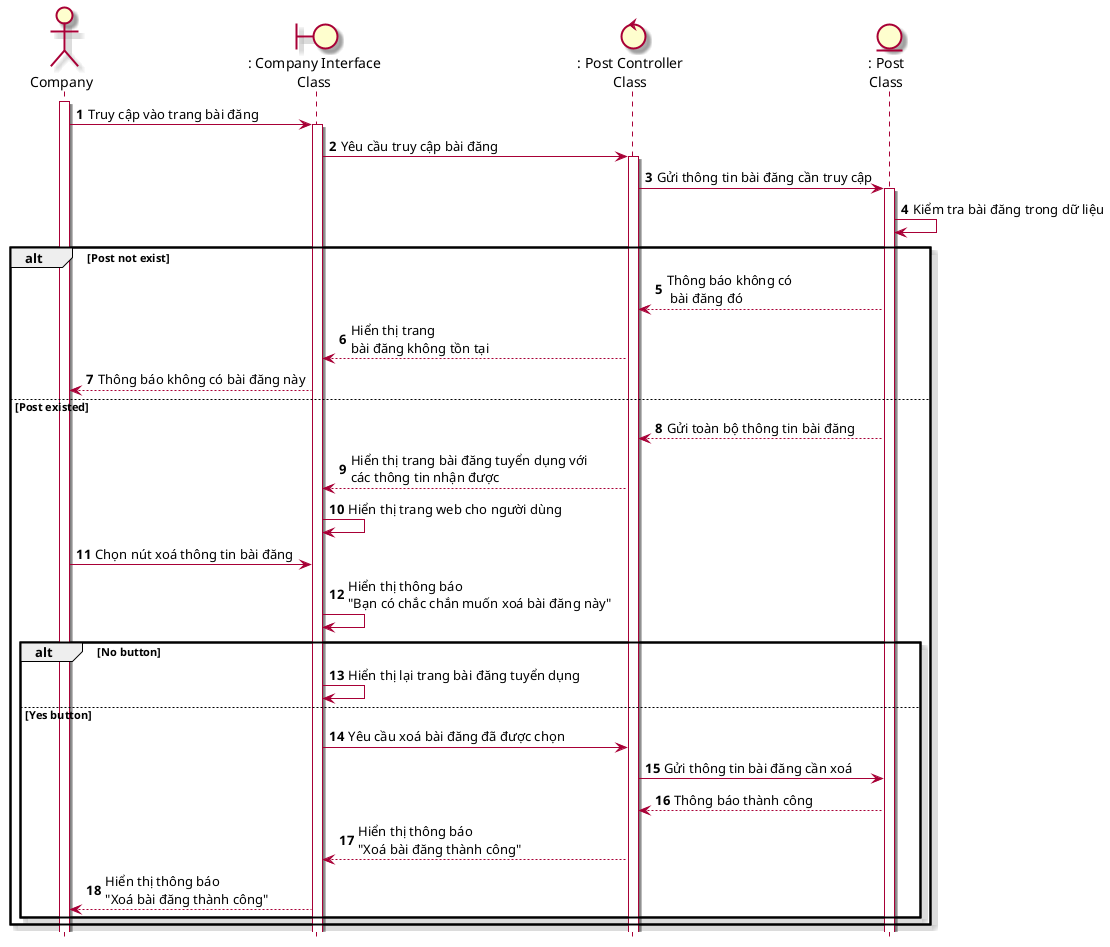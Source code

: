 @startuml SeqXoaBaiDang
skin rose
hide footbox
actor company as "Company"
boundary companyInterface as ": Company Interface\nClass"
control postController as ": Post Controller\nClass"
entity Post as ": Post\nClass"
autonumber 
company++
company -> companyInterface++: Truy cập vào trang bài đăng
companyInterface-> postController++: Yêu cầu truy cập bài đăng
postController -> Post++:Gửi thông tin bài đăng cần truy cập
Post -> Post: Kiểm tra bài đăng trong dữ liệu
alt Post not exist
    Post--> postController: Thông báo không có\n bài đăng đó
    postController --> companyInterface: Hiển thị trang \nbài đăng không tồn tại 
    companyInterface --> company: Thông báo không có bài đăng này
else Post existed
    Post--> postController: Gửi toàn bộ thông tin bài đăng
    postController --> companyInterface: Hiển thị trang bài đăng tuyển dụng với \ncác thông tin nhận được
    companyInterface -> companyInterface: Hiển thị trang web cho người dùng
    company -> companyInterface: Chọn nút xoá thông tin bài đăng
    companyInterface -> companyInterface: Hiển thị thông báo \n"Bạn có chắc chắn muốn xoá bài đăng này"
    alt No button
    companyInterface->companyInterface: Hiển thị lại trang bài đăng tuyển dụng
    else Yes button
    companyInterface-> postController: Yêu cầu xoá bài đăng đã được chọn
    postController -> Post: Gửi thông tin bài đăng cần xoá 
    Post-->postController: Thông báo thành công
    postController --> companyInterface: Hiển thị thông báo \n"Xoá bài đăng thành công"
    companyInterface --> company: Hiển thị thông báo \n"Xoá bài đăng thành công"
    end
end
@enduml